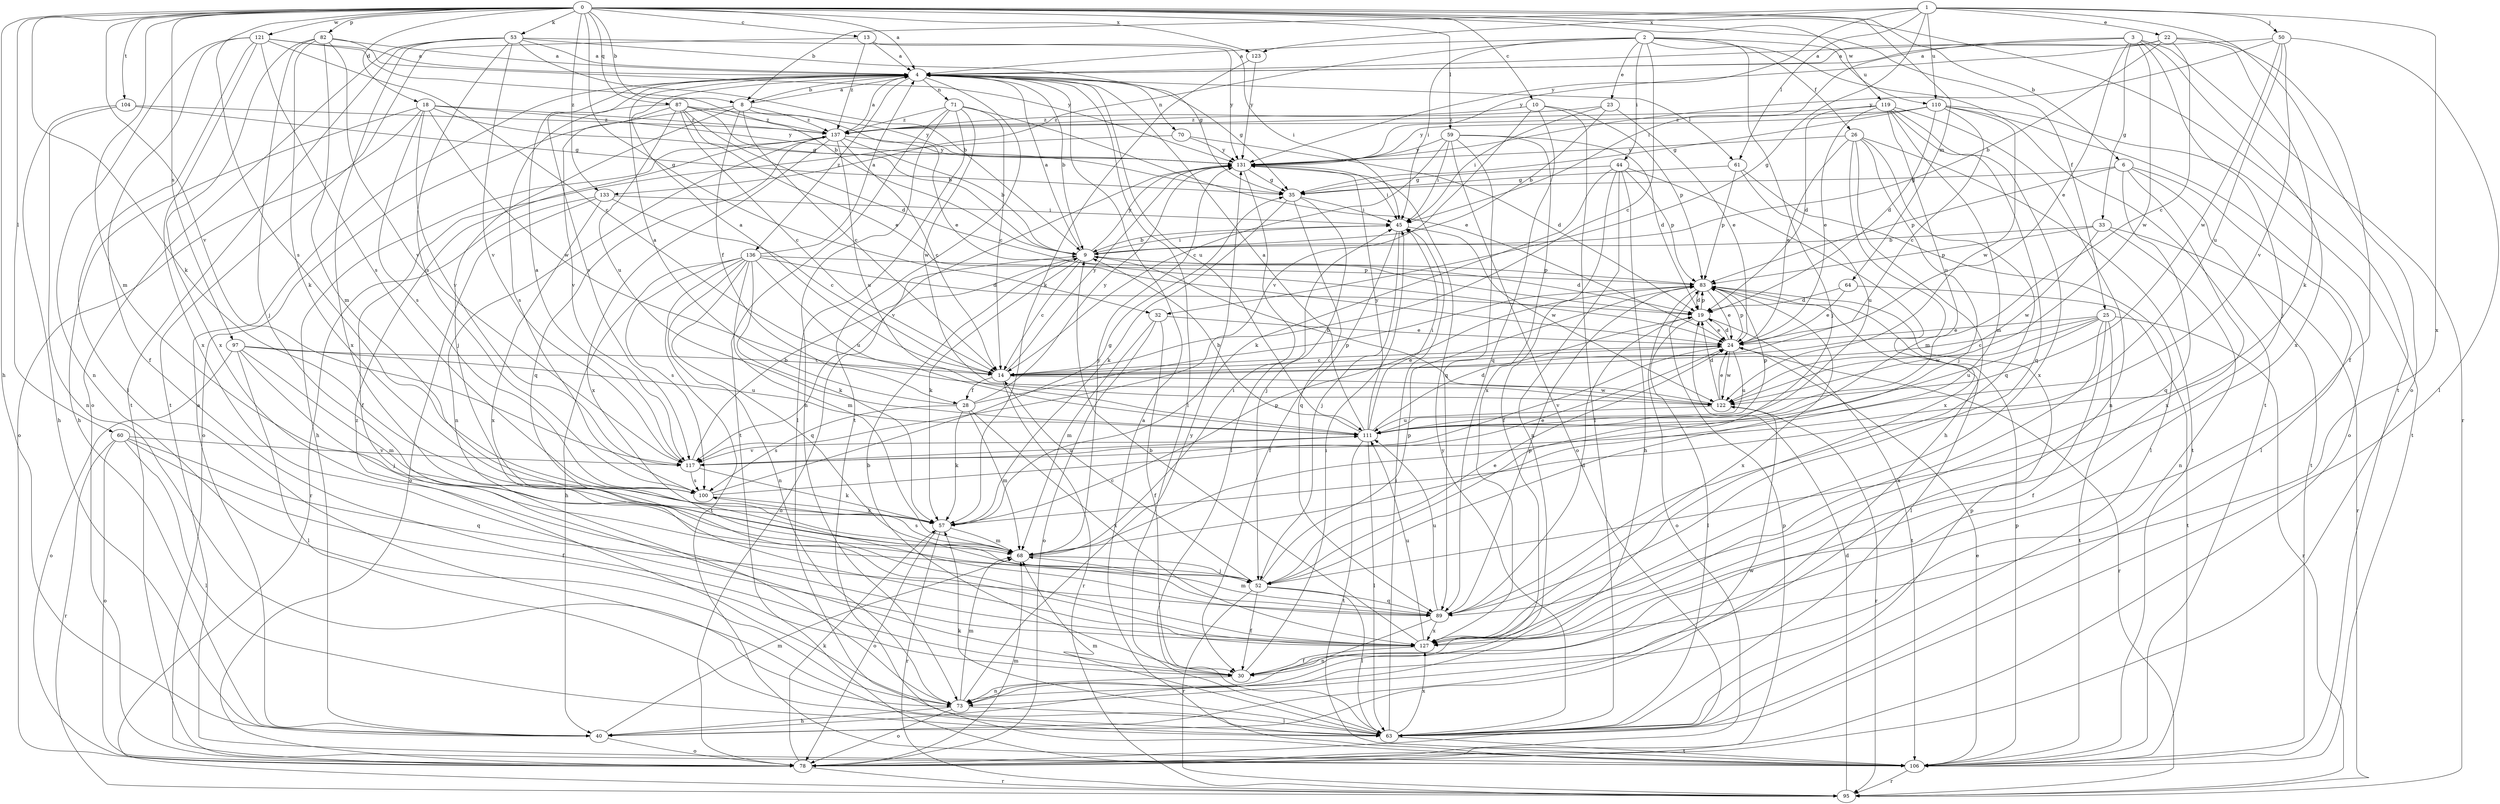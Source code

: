 strict digraph  {
0;
1;
2;
3;
4;
6;
8;
9;
10;
13;
14;
18;
19;
22;
23;
24;
25;
26;
28;
30;
32;
33;
35;
40;
44;
45;
50;
52;
53;
57;
59;
60;
61;
63;
64;
68;
70;
71;
73;
78;
82;
83;
87;
89;
95;
97;
100;
104;
106;
110;
111;
117;
119;
121;
122;
123;
127;
131;
133;
136;
137;
0 -> 4  [label=a];
0 -> 6  [label=b];
0 -> 8  [label=b];
0 -> 10  [label=c];
0 -> 13  [label=c];
0 -> 18  [label=d];
0 -> 25  [label=f];
0 -> 32  [label=g];
0 -> 40  [label=h];
0 -> 53  [label=k];
0 -> 57  [label=k];
0 -> 59  [label=l];
0 -> 60  [label=l];
0 -> 64  [label=m];
0 -> 68  [label=m];
0 -> 82  [label=p];
0 -> 87  [label=q];
0 -> 97  [label=s];
0 -> 100  [label=s];
0 -> 104  [label=t];
0 -> 106  [label=t];
0 -> 117  [label=v];
0 -> 119  [label=w];
0 -> 121  [label=w];
0 -> 123  [label=x];
0 -> 133  [label=z];
1 -> 8  [label=b];
1 -> 22  [label=e];
1 -> 32  [label=g];
1 -> 50  [label=j];
1 -> 61  [label=l];
1 -> 78  [label=o];
1 -> 110  [label=u];
1 -> 123  [label=x];
1 -> 127  [label=x];
1 -> 131  [label=y];
2 -> 4  [label=a];
2 -> 14  [label=c];
2 -> 23  [label=e];
2 -> 26  [label=f];
2 -> 44  [label=i];
2 -> 45  [label=i];
2 -> 52  [label=j];
2 -> 106  [label=t];
2 -> 110  [label=u];
2 -> 133  [label=z];
3 -> 4  [label=a];
3 -> 24  [label=e];
3 -> 33  [label=g];
3 -> 45  [label=i];
3 -> 52  [label=j];
3 -> 95  [label=r];
3 -> 122  [label=w];
3 -> 127  [label=x];
4 -> 8  [label=b];
4 -> 9  [label=b];
4 -> 35  [label=g];
4 -> 61  [label=l];
4 -> 63  [label=l];
4 -> 70  [label=n];
4 -> 71  [label=n];
4 -> 106  [label=t];
4 -> 111  [label=u];
4 -> 117  [label=v];
4 -> 136  [label=z];
6 -> 35  [label=g];
6 -> 63  [label=l];
6 -> 83  [label=p];
6 -> 89  [label=q];
6 -> 106  [label=t];
6 -> 127  [label=x];
8 -> 4  [label=a];
8 -> 14  [label=c];
8 -> 24  [label=e];
8 -> 28  [label=f];
8 -> 52  [label=j];
8 -> 78  [label=o];
8 -> 137  [label=z];
9 -> 4  [label=a];
9 -> 14  [label=c];
9 -> 19  [label=d];
9 -> 45  [label=i];
9 -> 57  [label=k];
9 -> 78  [label=o];
9 -> 83  [label=p];
9 -> 131  [label=y];
10 -> 63  [label=l];
10 -> 83  [label=p];
10 -> 89  [label=q];
10 -> 117  [label=v];
10 -> 137  [label=z];
13 -> 4  [label=a];
13 -> 45  [label=i];
13 -> 106  [label=t];
13 -> 137  [label=z];
14 -> 4  [label=a];
14 -> 24  [label=e];
14 -> 28  [label=f];
14 -> 95  [label=r];
14 -> 122  [label=w];
14 -> 131  [label=y];
18 -> 35  [label=g];
18 -> 40  [label=h];
18 -> 78  [label=o];
18 -> 100  [label=s];
18 -> 117  [label=v];
18 -> 122  [label=w];
18 -> 131  [label=y];
18 -> 137  [label=z];
19 -> 24  [label=e];
19 -> 63  [label=l];
19 -> 83  [label=p];
19 -> 106  [label=t];
22 -> 4  [label=a];
22 -> 9  [label=b];
22 -> 14  [label=c];
22 -> 30  [label=f];
22 -> 57  [label=k];
22 -> 131  [label=y];
23 -> 9  [label=b];
23 -> 24  [label=e];
23 -> 45  [label=i];
23 -> 137  [label=z];
24 -> 14  [label=c];
24 -> 19  [label=d];
24 -> 83  [label=p];
24 -> 95  [label=r];
24 -> 111  [label=u];
24 -> 117  [label=v];
24 -> 122  [label=w];
25 -> 14  [label=c];
25 -> 24  [label=e];
25 -> 30  [label=f];
25 -> 95  [label=r];
25 -> 106  [label=t];
25 -> 111  [label=u];
25 -> 122  [label=w];
25 -> 127  [label=x];
26 -> 24  [label=e];
26 -> 40  [label=h];
26 -> 52  [label=j];
26 -> 68  [label=m];
26 -> 89  [label=q];
26 -> 106  [label=t];
26 -> 131  [label=y];
28 -> 4  [label=a];
28 -> 57  [label=k];
28 -> 68  [label=m];
28 -> 83  [label=p];
28 -> 100  [label=s];
28 -> 127  [label=x];
28 -> 131  [label=y];
30 -> 9  [label=b];
30 -> 45  [label=i];
30 -> 73  [label=n];
32 -> 24  [label=e];
32 -> 30  [label=f];
32 -> 68  [label=m];
32 -> 78  [label=o];
33 -> 9  [label=b];
33 -> 73  [label=n];
33 -> 83  [label=p];
33 -> 95  [label=r];
33 -> 122  [label=w];
35 -> 45  [label=i];
35 -> 52  [label=j];
35 -> 57  [label=k];
35 -> 89  [label=q];
40 -> 4  [label=a];
40 -> 68  [label=m];
40 -> 78  [label=o];
40 -> 122  [label=w];
44 -> 30  [label=f];
44 -> 35  [label=g];
44 -> 40  [label=h];
44 -> 57  [label=k];
44 -> 73  [label=n];
44 -> 83  [label=p];
44 -> 127  [label=x];
45 -> 9  [label=b];
45 -> 30  [label=f];
45 -> 52  [label=j];
45 -> 122  [label=w];
50 -> 4  [label=a];
50 -> 63  [label=l];
50 -> 111  [label=u];
50 -> 117  [label=v];
50 -> 122  [label=w];
50 -> 131  [label=y];
52 -> 14  [label=c];
52 -> 24  [label=e];
52 -> 30  [label=f];
52 -> 63  [label=l];
52 -> 83  [label=p];
52 -> 89  [label=q];
52 -> 95  [label=r];
53 -> 4  [label=a];
53 -> 9  [label=b];
53 -> 35  [label=g];
53 -> 78  [label=o];
53 -> 100  [label=s];
53 -> 106  [label=t];
53 -> 117  [label=v];
53 -> 127  [label=x];
53 -> 131  [label=y];
57 -> 68  [label=m];
57 -> 78  [label=o];
57 -> 83  [label=p];
57 -> 95  [label=r];
59 -> 14  [label=c];
59 -> 19  [label=d];
59 -> 45  [label=i];
59 -> 78  [label=o];
59 -> 89  [label=q];
59 -> 127  [label=x];
59 -> 131  [label=y];
60 -> 30  [label=f];
60 -> 63  [label=l];
60 -> 78  [label=o];
60 -> 89  [label=q];
60 -> 95  [label=r];
60 -> 117  [label=v];
61 -> 35  [label=g];
61 -> 63  [label=l];
61 -> 83  [label=p];
61 -> 111  [label=u];
63 -> 45  [label=i];
63 -> 57  [label=k];
63 -> 68  [label=m];
63 -> 83  [label=p];
63 -> 106  [label=t];
63 -> 127  [label=x];
63 -> 131  [label=y];
64 -> 19  [label=d];
64 -> 24  [label=e];
64 -> 106  [label=t];
68 -> 45  [label=i];
68 -> 52  [label=j];
68 -> 100  [label=s];
68 -> 131  [label=y];
70 -> 19  [label=d];
70 -> 30  [label=f];
70 -> 131  [label=y];
71 -> 14  [label=c];
71 -> 24  [label=e];
71 -> 63  [label=l];
71 -> 73  [label=n];
71 -> 106  [label=t];
71 -> 122  [label=w];
71 -> 137  [label=z];
73 -> 40  [label=h];
73 -> 63  [label=l];
73 -> 68  [label=m];
73 -> 78  [label=o];
73 -> 131  [label=y];
73 -> 137  [label=z];
78 -> 57  [label=k];
78 -> 68  [label=m];
78 -> 83  [label=p];
78 -> 95  [label=r];
82 -> 4  [label=a];
82 -> 52  [label=j];
82 -> 57  [label=k];
82 -> 68  [label=m];
82 -> 117  [label=v];
82 -> 127  [label=x];
82 -> 131  [label=y];
83 -> 19  [label=d];
83 -> 24  [label=e];
83 -> 63  [label=l];
83 -> 78  [label=o];
83 -> 127  [label=x];
87 -> 9  [label=b];
87 -> 14  [label=c];
87 -> 19  [label=d];
87 -> 24  [label=e];
87 -> 100  [label=s];
87 -> 111  [label=u];
87 -> 117  [label=v];
87 -> 131  [label=y];
87 -> 137  [label=z];
89 -> 19  [label=d];
89 -> 68  [label=m];
89 -> 73  [label=n];
89 -> 83  [label=p];
89 -> 111  [label=u];
89 -> 127  [label=x];
95 -> 19  [label=d];
97 -> 14  [label=c];
97 -> 52  [label=j];
97 -> 63  [label=l];
97 -> 68  [label=m];
97 -> 78  [label=o];
97 -> 111  [label=u];
100 -> 24  [label=e];
100 -> 35  [label=g];
100 -> 57  [label=k];
104 -> 35  [label=g];
104 -> 40  [label=h];
104 -> 73  [label=n];
104 -> 137  [label=z];
106 -> 4  [label=a];
106 -> 24  [label=e];
106 -> 83  [label=p];
106 -> 95  [label=r];
110 -> 14  [label=c];
110 -> 19  [label=d];
110 -> 35  [label=g];
110 -> 78  [label=o];
110 -> 106  [label=t];
110 -> 122  [label=w];
110 -> 131  [label=y];
110 -> 137  [label=z];
111 -> 4  [label=a];
111 -> 9  [label=b];
111 -> 19  [label=d];
111 -> 45  [label=i];
111 -> 63  [label=l];
111 -> 83  [label=p];
111 -> 106  [label=t];
111 -> 117  [label=v];
111 -> 131  [label=y];
117 -> 4  [label=a];
117 -> 9  [label=b];
117 -> 57  [label=k];
117 -> 100  [label=s];
117 -> 111  [label=u];
119 -> 19  [label=d];
119 -> 24  [label=e];
119 -> 68  [label=m];
119 -> 73  [label=n];
119 -> 89  [label=q];
119 -> 111  [label=u];
119 -> 127  [label=x];
119 -> 137  [label=z];
121 -> 4  [label=a];
121 -> 9  [label=b];
121 -> 14  [label=c];
121 -> 30  [label=f];
121 -> 63  [label=l];
121 -> 73  [label=n];
121 -> 100  [label=s];
121 -> 127  [label=x];
122 -> 9  [label=b];
122 -> 19  [label=d];
122 -> 24  [label=e];
122 -> 95  [label=r];
122 -> 111  [label=u];
123 -> 57  [label=k];
123 -> 131  [label=y];
127 -> 9  [label=b];
127 -> 30  [label=f];
127 -> 111  [label=u];
131 -> 35  [label=g];
131 -> 45  [label=i];
131 -> 63  [label=l];
131 -> 117  [label=v];
133 -> 14  [label=c];
133 -> 45  [label=i];
133 -> 78  [label=o];
133 -> 95  [label=r];
133 -> 127  [label=x];
136 -> 4  [label=a];
136 -> 19  [label=d];
136 -> 40  [label=h];
136 -> 57  [label=k];
136 -> 68  [label=m];
136 -> 73  [label=n];
136 -> 83  [label=p];
136 -> 89  [label=q];
136 -> 100  [label=s];
136 -> 106  [label=t];
136 -> 111  [label=u];
137 -> 4  [label=a];
137 -> 9  [label=b];
137 -> 14  [label=c];
137 -> 40  [label=h];
137 -> 73  [label=n];
137 -> 89  [label=q];
137 -> 111  [label=u];
137 -> 127  [label=x];
137 -> 131  [label=y];
}
